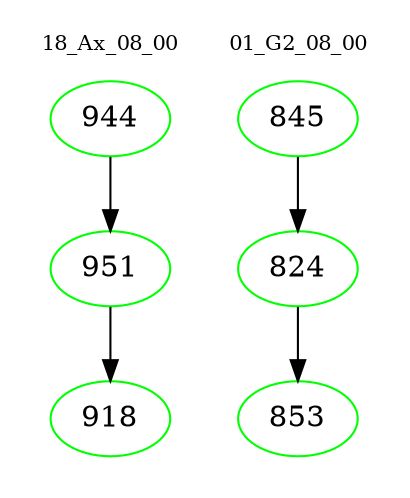 digraph{
subgraph cluster_0 {
color = white
label = "18_Ax_08_00";
fontsize=10;
T0_944 [label="944", color="green"]
T0_944 -> T0_951 [color="black"]
T0_951 [label="951", color="green"]
T0_951 -> T0_918 [color="black"]
T0_918 [label="918", color="green"]
}
subgraph cluster_1 {
color = white
label = "01_G2_08_00";
fontsize=10;
T1_845 [label="845", color="green"]
T1_845 -> T1_824 [color="black"]
T1_824 [label="824", color="green"]
T1_824 -> T1_853 [color="black"]
T1_853 [label="853", color="green"]
}
}
